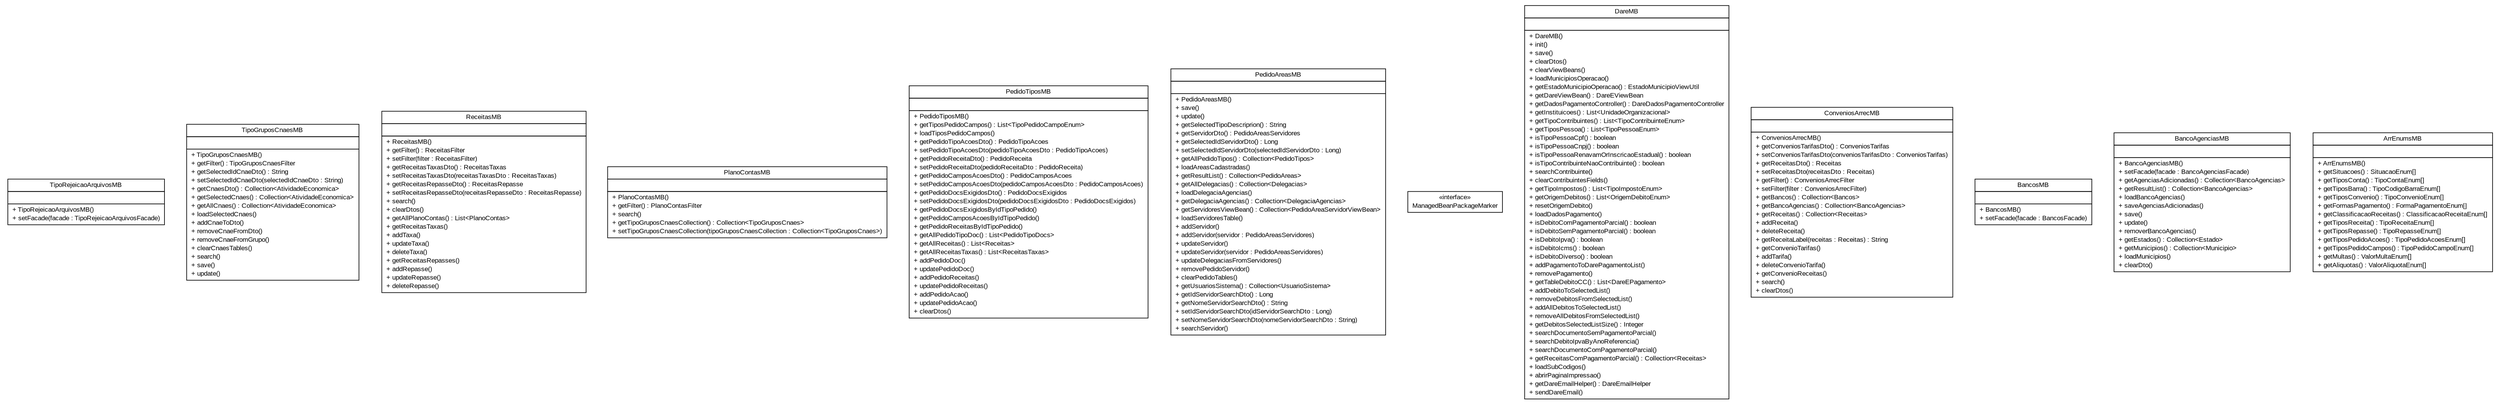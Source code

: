 #!/usr/local/bin/dot
#
# Class diagram 
# Generated by UMLGraph version R5_6 (http://www.umlgraph.org/)
#

digraph G {
	edge [fontname="arial",fontsize=10,labelfontname="arial",labelfontsize=10];
	node [fontname="arial",fontsize=10,shape=plaintext];
	nodesep=0.25;
	ranksep=0.5;
	// br.gov.to.sefaz.arr.parametros.managedbean.TipoRejeicaoArquivosMB
	c207975 [label=<<table title="br.gov.to.sefaz.arr.parametros.managedbean.TipoRejeicaoArquivosMB" border="0" cellborder="1" cellspacing="0" cellpadding="2" port="p" href="./TipoRejeicaoArquivosMB.html">
		<tr><td><table border="0" cellspacing="0" cellpadding="1">
<tr><td align="center" balign="center"> TipoRejeicaoArquivosMB </td></tr>
		</table></td></tr>
		<tr><td><table border="0" cellspacing="0" cellpadding="1">
<tr><td align="left" balign="left">  </td></tr>
		</table></td></tr>
		<tr><td><table border="0" cellspacing="0" cellpadding="1">
<tr><td align="left" balign="left"> + TipoRejeicaoArquivosMB() </td></tr>
<tr><td align="left" balign="left"> + setFacade(facade : TipoRejeicaoArquivosFacade) </td></tr>
		</table></td></tr>
		</table>>, URL="./TipoRejeicaoArquivosMB.html", fontname="arial", fontcolor="black", fontsize=10.0];
	// br.gov.to.sefaz.arr.parametros.managedbean.TipoGruposCnaesMB
	c207976 [label=<<table title="br.gov.to.sefaz.arr.parametros.managedbean.TipoGruposCnaesMB" border="0" cellborder="1" cellspacing="0" cellpadding="2" port="p" href="./TipoGruposCnaesMB.html">
		<tr><td><table border="0" cellspacing="0" cellpadding="1">
<tr><td align="center" balign="center"> TipoGruposCnaesMB </td></tr>
		</table></td></tr>
		<tr><td><table border="0" cellspacing="0" cellpadding="1">
<tr><td align="left" balign="left">  </td></tr>
		</table></td></tr>
		<tr><td><table border="0" cellspacing="0" cellpadding="1">
<tr><td align="left" balign="left"> + TipoGruposCnaesMB() </td></tr>
<tr><td align="left" balign="left"> + getFilter() : TipoGruposCnaesFilter </td></tr>
<tr><td align="left" balign="left"> + getSelectedIdCnaeDto() : String </td></tr>
<tr><td align="left" balign="left"> + setSelectedIdCnaeDto(selectedIdCnaeDto : String) </td></tr>
<tr><td align="left" balign="left"> + getCnaesDto() : Collection&lt;AtividadeEconomica&gt; </td></tr>
<tr><td align="left" balign="left"> + getSelectedCnaes() : Collection&lt;AtividadeEconomica&gt; </td></tr>
<tr><td align="left" balign="left"> + getAllCnaes() : Collection&lt;AtividadeEconomica&gt; </td></tr>
<tr><td align="left" balign="left"> + loadSelectedCnaes() </td></tr>
<tr><td align="left" balign="left"> + addCnaeToDto() </td></tr>
<tr><td align="left" balign="left"> + removeCnaeFromDto() </td></tr>
<tr><td align="left" balign="left"> + removeCnaeFromGrupo() </td></tr>
<tr><td align="left" balign="left"> + clearCnaesTables() </td></tr>
<tr><td align="left" balign="left"> + search() </td></tr>
<tr><td align="left" balign="left"> + save() </td></tr>
<tr><td align="left" balign="left"> + update() </td></tr>
		</table></td></tr>
		</table>>, URL="./TipoGruposCnaesMB.html", fontname="arial", fontcolor="black", fontsize=10.0];
	// br.gov.to.sefaz.arr.parametros.managedbean.ReceitasMB
	c207977 [label=<<table title="br.gov.to.sefaz.arr.parametros.managedbean.ReceitasMB" border="0" cellborder="1" cellspacing="0" cellpadding="2" port="p" href="./ReceitasMB.html">
		<tr><td><table border="0" cellspacing="0" cellpadding="1">
<tr><td align="center" balign="center"> ReceitasMB </td></tr>
		</table></td></tr>
		<tr><td><table border="0" cellspacing="0" cellpadding="1">
<tr><td align="left" balign="left">  </td></tr>
		</table></td></tr>
		<tr><td><table border="0" cellspacing="0" cellpadding="1">
<tr><td align="left" balign="left"> + ReceitasMB() </td></tr>
<tr><td align="left" balign="left"> + getFilter() : ReceitasFilter </td></tr>
<tr><td align="left" balign="left"> + setFilter(filter : ReceitasFilter) </td></tr>
<tr><td align="left" balign="left"> + getReceitasTaxasDto() : ReceitasTaxas </td></tr>
<tr><td align="left" balign="left"> + setReceitasTaxasDto(receitasTaxasDto : ReceitasTaxas) </td></tr>
<tr><td align="left" balign="left"> + getReceitasRepasseDto() : ReceitasRepasse </td></tr>
<tr><td align="left" balign="left"> + setReceitasRepasseDto(receitasRepasseDto : ReceitasRepasse) </td></tr>
<tr><td align="left" balign="left"> + search() </td></tr>
<tr><td align="left" balign="left"> + clearDtos() </td></tr>
<tr><td align="left" balign="left"> + getAllPlanoContas() : List&lt;PlanoContas&gt; </td></tr>
<tr><td align="left" balign="left"> + getReceitasTaxas() </td></tr>
<tr><td align="left" balign="left"> + addTaxa() </td></tr>
<tr><td align="left" balign="left"> + updateTaxa() </td></tr>
<tr><td align="left" balign="left"> + deleteTaxa() </td></tr>
<tr><td align="left" balign="left"> + getReceitasRepasses() </td></tr>
<tr><td align="left" balign="left"> + addRepasse() </td></tr>
<tr><td align="left" balign="left"> + updateRepasse() </td></tr>
<tr><td align="left" balign="left"> + deleteRepasse() </td></tr>
		</table></td></tr>
		</table>>, URL="./ReceitasMB.html", fontname="arial", fontcolor="black", fontsize=10.0];
	// br.gov.to.sefaz.arr.parametros.managedbean.PlanoContasMB
	c207978 [label=<<table title="br.gov.to.sefaz.arr.parametros.managedbean.PlanoContasMB" border="0" cellborder="1" cellspacing="0" cellpadding="2" port="p" href="./PlanoContasMB.html">
		<tr><td><table border="0" cellspacing="0" cellpadding="1">
<tr><td align="center" balign="center"> PlanoContasMB </td></tr>
		</table></td></tr>
		<tr><td><table border="0" cellspacing="0" cellpadding="1">
<tr><td align="left" balign="left">  </td></tr>
		</table></td></tr>
		<tr><td><table border="0" cellspacing="0" cellpadding="1">
<tr><td align="left" balign="left"> + PlanoContasMB() </td></tr>
<tr><td align="left" balign="left"> + getFilter() : PlanoContasFilter </td></tr>
<tr><td align="left" balign="left"> + search() </td></tr>
<tr><td align="left" balign="left"> + getTipoGruposCnaesCollection() : Collection&lt;TipoGruposCnaes&gt; </td></tr>
<tr><td align="left" balign="left"> + setTipoGruposCnaesCollection(tipoGruposCnaesCollection : Collection&lt;TipoGruposCnaes&gt;) </td></tr>
		</table></td></tr>
		</table>>, URL="./PlanoContasMB.html", fontname="arial", fontcolor="black", fontsize=10.0];
	// br.gov.to.sefaz.arr.parametros.managedbean.PedidoTiposMB
	c207979 [label=<<table title="br.gov.to.sefaz.arr.parametros.managedbean.PedidoTiposMB" border="0" cellborder="1" cellspacing="0" cellpadding="2" port="p" href="./PedidoTiposMB.html">
		<tr><td><table border="0" cellspacing="0" cellpadding="1">
<tr><td align="center" balign="center"> PedidoTiposMB </td></tr>
		</table></td></tr>
		<tr><td><table border="0" cellspacing="0" cellpadding="1">
<tr><td align="left" balign="left">  </td></tr>
		</table></td></tr>
		<tr><td><table border="0" cellspacing="0" cellpadding="1">
<tr><td align="left" balign="left"> + PedidoTiposMB() </td></tr>
<tr><td align="left" balign="left"> + getTiposPedidoCampos() : List&lt;TipoPedidoCampoEnum&gt; </td></tr>
<tr><td align="left" balign="left"> + loadTiposPedidoCampos() </td></tr>
<tr><td align="left" balign="left"> + getPedidoTipoAcoesDto() : PedidoTipoAcoes </td></tr>
<tr><td align="left" balign="left"> + setPedidoTipoAcoesDto(pedidoTipoAcoesDto : PedidoTipoAcoes) </td></tr>
<tr><td align="left" balign="left"> + getPedidoReceitaDto() : PedidoReceita </td></tr>
<tr><td align="left" balign="left"> + setPedidoReceitaDto(pedidoReceitaDto : PedidoReceita) </td></tr>
<tr><td align="left" balign="left"> + getPedidoCamposAcoesDto() : PedidoCamposAcoes </td></tr>
<tr><td align="left" balign="left"> + setPedidoCamposAcoesDto(pedidoCamposAcoesDto : PedidoCamposAcoes) </td></tr>
<tr><td align="left" balign="left"> + getPedidoDocsExigidosDto() : PedidoDocsExigidos </td></tr>
<tr><td align="left" balign="left"> + setPedidoDocsExigidosDto(pedidoDocsExigidosDto : PedidoDocsExigidos) </td></tr>
<tr><td align="left" balign="left"> + getPedidoDocsExigidosByIdTipoPedido() </td></tr>
<tr><td align="left" balign="left"> + getPedidoCamposAcoesByIdTipoPedido() </td></tr>
<tr><td align="left" balign="left"> + getPedidoReceitasByIdTipoPedido() </td></tr>
<tr><td align="left" balign="left"> + getAllPedidoTipoDoc() : List&lt;PedidoTipoDocs&gt; </td></tr>
<tr><td align="left" balign="left"> + getAllReceitas() : List&lt;Receitas&gt; </td></tr>
<tr><td align="left" balign="left"> + getAllReceitasTaxas() : List&lt;ReceitasTaxas&gt; </td></tr>
<tr><td align="left" balign="left"> + addPedidoDoc() </td></tr>
<tr><td align="left" balign="left"> + updatePedidoDoc() </td></tr>
<tr><td align="left" balign="left"> + addPedidoReceitas() </td></tr>
<tr><td align="left" balign="left"> + updatePedidoReceitas() </td></tr>
<tr><td align="left" balign="left"> + addPedidoAcao() </td></tr>
<tr><td align="left" balign="left"> + updatePedidoAcao() </td></tr>
<tr><td align="left" balign="left"> + clearDtos() </td></tr>
		</table></td></tr>
		</table>>, URL="./PedidoTiposMB.html", fontname="arial", fontcolor="black", fontsize=10.0];
	// br.gov.to.sefaz.arr.parametros.managedbean.PedidoAreasMB
	c207980 [label=<<table title="br.gov.to.sefaz.arr.parametros.managedbean.PedidoAreasMB" border="0" cellborder="1" cellspacing="0" cellpadding="2" port="p" href="./PedidoAreasMB.html">
		<tr><td><table border="0" cellspacing="0" cellpadding="1">
<tr><td align="center" balign="center"> PedidoAreasMB </td></tr>
		</table></td></tr>
		<tr><td><table border="0" cellspacing="0" cellpadding="1">
<tr><td align="left" balign="left">  </td></tr>
		</table></td></tr>
		<tr><td><table border="0" cellspacing="0" cellpadding="1">
<tr><td align="left" balign="left"> + PedidoAreasMB() </td></tr>
<tr><td align="left" balign="left"> + save() </td></tr>
<tr><td align="left" balign="left"> + update() </td></tr>
<tr><td align="left" balign="left"> + getSelectedTipoDescriprion() : String </td></tr>
<tr><td align="left" balign="left"> + getServidorDto() : PedidoAreasServidores </td></tr>
<tr><td align="left" balign="left"> + getSelectedIdServidorDto() : Long </td></tr>
<tr><td align="left" balign="left"> + setSelectedIdServidorDto(selectedIdServidorDto : Long) </td></tr>
<tr><td align="left" balign="left"> + getAllPedidoTipos() : Collection&lt;PedidoTipos&gt; </td></tr>
<tr><td align="left" balign="left"> + loadAreasCadastradas() </td></tr>
<tr><td align="left" balign="left"> + getResultList() : Collection&lt;PedidoAreas&gt; </td></tr>
<tr><td align="left" balign="left"> + getAllDelegacias() : Collection&lt;Delegacias&gt; </td></tr>
<tr><td align="left" balign="left"> + loadDelegaciaAgencias() </td></tr>
<tr><td align="left" balign="left"> + getDelegaciaAgencias() : Collection&lt;DelegaciaAgencias&gt; </td></tr>
<tr><td align="left" balign="left"> + getServidoresViewBean() : Collection&lt;PedidoAreaServidorViewBean&gt; </td></tr>
<tr><td align="left" balign="left"> + loadServidoresTable() </td></tr>
<tr><td align="left" balign="left"> + addServidor() </td></tr>
<tr><td align="left" balign="left"> + addServidor(servidor : PedidoAreasServidores) </td></tr>
<tr><td align="left" balign="left"> + updateServidor() </td></tr>
<tr><td align="left" balign="left"> + updateServidor(servidor : PedidoAreasServidores) </td></tr>
<tr><td align="left" balign="left"> + updateDelegaciasFromServidores() </td></tr>
<tr><td align="left" balign="left"> + removePedidoServidor() </td></tr>
<tr><td align="left" balign="left"> + clearPedidoTables() </td></tr>
<tr><td align="left" balign="left"> + getUsuariosSistema() : Collection&lt;UsuarioSistema&gt; </td></tr>
<tr><td align="left" balign="left"> + getIdServidorSearchDto() : Long </td></tr>
<tr><td align="left" balign="left"> + getNomeServidorSearchDto() : String </td></tr>
<tr><td align="left" balign="left"> + setIdServidorSearchDto(idServidorSearchDto : Long) </td></tr>
<tr><td align="left" balign="left"> + setNomeServidorSearchDto(nomeServidorSearchDto : String) </td></tr>
<tr><td align="left" balign="left"> + searchServidor() </td></tr>
		</table></td></tr>
		</table>>, URL="./PedidoAreasMB.html", fontname="arial", fontcolor="black", fontsize=10.0];
	// br.gov.to.sefaz.arr.parametros.managedbean.ManagedBeanPackageMarker
	c207981 [label=<<table title="br.gov.to.sefaz.arr.parametros.managedbean.ManagedBeanPackageMarker" border="0" cellborder="1" cellspacing="0" cellpadding="2" port="p" href="./ManagedBeanPackageMarker.html">
		<tr><td><table border="0" cellspacing="0" cellpadding="1">
<tr><td align="center" balign="center"> &#171;interface&#187; </td></tr>
<tr><td align="center" balign="center"> ManagedBeanPackageMarker </td></tr>
		</table></td></tr>
		</table>>, URL="./ManagedBeanPackageMarker.html", fontname="arial", fontcolor="black", fontsize=10.0];
	// br.gov.to.sefaz.arr.parametros.managedbean.DareMB
	c207982 [label=<<table title="br.gov.to.sefaz.arr.parametros.managedbean.DareMB" border="0" cellborder="1" cellspacing="0" cellpadding="2" port="p" href="./DareMB.html">
		<tr><td><table border="0" cellspacing="0" cellpadding="1">
<tr><td align="center" balign="center"> DareMB </td></tr>
		</table></td></tr>
		<tr><td><table border="0" cellspacing="0" cellpadding="1">
<tr><td align="left" balign="left">  </td></tr>
		</table></td></tr>
		<tr><td><table border="0" cellspacing="0" cellpadding="1">
<tr><td align="left" balign="left"> + DareMB() </td></tr>
<tr><td align="left" balign="left"> + init() </td></tr>
<tr><td align="left" balign="left"> + save() </td></tr>
<tr><td align="left" balign="left"> + clearDtos() </td></tr>
<tr><td align="left" balign="left"> + clearViewBeans() </td></tr>
<tr><td align="left" balign="left"> + loadMunicipiosOperacao() </td></tr>
<tr><td align="left" balign="left"> + getEstadoMunicipioOperacao() : EstadoMunicipioViewUtil </td></tr>
<tr><td align="left" balign="left"> + getDareViewBean() : DareEViewBean </td></tr>
<tr><td align="left" balign="left"> + getDadosPagamentoController() : DareDadosPagamentoController </td></tr>
<tr><td align="left" balign="left"> + getInstituicoes() : List&lt;UnidadeOrganizacional&gt; </td></tr>
<tr><td align="left" balign="left"> + getTipoContribuintes() : List&lt;TipoContribuinteEnum&gt; </td></tr>
<tr><td align="left" balign="left"> + getTiposPessoa() : List&lt;TipoPessoaEnum&gt; </td></tr>
<tr><td align="left" balign="left"> + isTipoPessoaCpf() : boolean </td></tr>
<tr><td align="left" balign="left"> + isTipoPessoaCnpj() : boolean </td></tr>
<tr><td align="left" balign="left"> + isTipoPessoaRenavamOrInscricaoEstadual() : boolean </td></tr>
<tr><td align="left" balign="left"> + isTipoContribuinteNaoContribuinte() : boolean </td></tr>
<tr><td align="left" balign="left"> + searchContribuinte() </td></tr>
<tr><td align="left" balign="left"> + clearContribuintesFields() </td></tr>
<tr><td align="left" balign="left"> + getTipoImpostos() : List&lt;TipoImpostoEnum&gt; </td></tr>
<tr><td align="left" balign="left"> + getOrigemDebitos() : List&lt;OrigemDebitoEnum&gt; </td></tr>
<tr><td align="left" balign="left"> + resetOrigemDebito() </td></tr>
<tr><td align="left" balign="left"> + loadDadosPagamento() </td></tr>
<tr><td align="left" balign="left"> + isDebitoComPagamentoParcial() : boolean </td></tr>
<tr><td align="left" balign="left"> + isDebitoSemPagamentoParcial() : boolean </td></tr>
<tr><td align="left" balign="left"> + isDebitoIpva() : boolean </td></tr>
<tr><td align="left" balign="left"> + isDebitoIcms() : boolean </td></tr>
<tr><td align="left" balign="left"> + isDebitoDiverso() : boolean </td></tr>
<tr><td align="left" balign="left"> + addPagamentoToDarePagamentoList() </td></tr>
<tr><td align="left" balign="left"> + removePagamento() </td></tr>
<tr><td align="left" balign="left"> + getTableDebitoCC() : List&lt;DareEPagamento&gt; </td></tr>
<tr><td align="left" balign="left"> + addDebitoToSelectedList() </td></tr>
<tr><td align="left" balign="left"> + removeDebitosFromSelectedList() </td></tr>
<tr><td align="left" balign="left"> + addAllDebitosToSelectedList() </td></tr>
<tr><td align="left" balign="left"> + removeAllDebitosFromSelectedList() </td></tr>
<tr><td align="left" balign="left"> + getDebitosSelectedListSize() : Integer </td></tr>
<tr><td align="left" balign="left"> + searchDocumentoSemPagamentoParcial() </td></tr>
<tr><td align="left" balign="left"> + searchDebitoIpvaByAnoReferencia() </td></tr>
<tr><td align="left" balign="left"> + searchDocumentoComPagamentoParcial() </td></tr>
<tr><td align="left" balign="left"> + getReceitasComPagamentoParcial() : Collection&lt;Receitas&gt; </td></tr>
<tr><td align="left" balign="left"> + loadSubCodigos() </td></tr>
<tr><td align="left" balign="left"> + abrirPaginaImpressao() </td></tr>
<tr><td align="left" balign="left"> + getDareEmailHelper() : DareEmailHelper </td></tr>
<tr><td align="left" balign="left"> + sendDareEmail() </td></tr>
		</table></td></tr>
		</table>>, URL="./DareMB.html", fontname="arial", fontcolor="black", fontsize=10.0];
	// br.gov.to.sefaz.arr.parametros.managedbean.ConveniosArrecMB
	c207983 [label=<<table title="br.gov.to.sefaz.arr.parametros.managedbean.ConveniosArrecMB" border="0" cellborder="1" cellspacing="0" cellpadding="2" port="p" href="./ConveniosArrecMB.html">
		<tr><td><table border="0" cellspacing="0" cellpadding="1">
<tr><td align="center" balign="center"> ConveniosArrecMB </td></tr>
		</table></td></tr>
		<tr><td><table border="0" cellspacing="0" cellpadding="1">
<tr><td align="left" balign="left">  </td></tr>
		</table></td></tr>
		<tr><td><table border="0" cellspacing="0" cellpadding="1">
<tr><td align="left" balign="left"> + ConveniosArrecMB() </td></tr>
<tr><td align="left" balign="left"> + getConveniosTarifasDto() : ConveniosTarifas </td></tr>
<tr><td align="left" balign="left"> + setConveniosTarifasDto(conveniosTarifasDto : ConveniosTarifas) </td></tr>
<tr><td align="left" balign="left"> + getReceitasDto() : Receitas </td></tr>
<tr><td align="left" balign="left"> + setReceitasDto(receitasDto : Receitas) </td></tr>
<tr><td align="left" balign="left"> + getFilter() : ConveniosArrecFilter </td></tr>
<tr><td align="left" balign="left"> + setFilter(filter : ConveniosArrecFilter) </td></tr>
<tr><td align="left" balign="left"> + getBancos() : Collection&lt;Bancos&gt; </td></tr>
<tr><td align="left" balign="left"> + getBancoAgencias() : Collection&lt;BancoAgencias&gt; </td></tr>
<tr><td align="left" balign="left"> + getReceitas() : Collection&lt;Receitas&gt; </td></tr>
<tr><td align="left" balign="left"> + addReceita() </td></tr>
<tr><td align="left" balign="left"> + deleteReceita() </td></tr>
<tr><td align="left" balign="left"> + getReceitaLabel(receitas : Receitas) : String </td></tr>
<tr><td align="left" balign="left"> + getConvenioTarifas() </td></tr>
<tr><td align="left" balign="left"> + addTarifa() </td></tr>
<tr><td align="left" balign="left"> + deleteConvenioTarifa() </td></tr>
<tr><td align="left" balign="left"> + getConvenioReceitas() </td></tr>
<tr><td align="left" balign="left"> + search() </td></tr>
<tr><td align="left" balign="left"> + clearDtos() </td></tr>
		</table></td></tr>
		</table>>, URL="./ConveniosArrecMB.html", fontname="arial", fontcolor="black", fontsize=10.0];
	// br.gov.to.sefaz.arr.parametros.managedbean.BancosMB
	c207984 [label=<<table title="br.gov.to.sefaz.arr.parametros.managedbean.BancosMB" border="0" cellborder="1" cellspacing="0" cellpadding="2" port="p" href="./BancosMB.html">
		<tr><td><table border="0" cellspacing="0" cellpadding="1">
<tr><td align="center" balign="center"> BancosMB </td></tr>
		</table></td></tr>
		<tr><td><table border="0" cellspacing="0" cellpadding="1">
<tr><td align="left" balign="left">  </td></tr>
		</table></td></tr>
		<tr><td><table border="0" cellspacing="0" cellpadding="1">
<tr><td align="left" balign="left"> + BancosMB() </td></tr>
<tr><td align="left" balign="left"> + setFacade(facade : BancosFacade) </td></tr>
		</table></td></tr>
		</table>>, URL="./BancosMB.html", fontname="arial", fontcolor="black", fontsize=10.0];
	// br.gov.to.sefaz.arr.parametros.managedbean.BancoAgenciasMB
	c207985 [label=<<table title="br.gov.to.sefaz.arr.parametros.managedbean.BancoAgenciasMB" border="0" cellborder="1" cellspacing="0" cellpadding="2" port="p" href="./BancoAgenciasMB.html">
		<tr><td><table border="0" cellspacing="0" cellpadding="1">
<tr><td align="center" balign="center"> BancoAgenciasMB </td></tr>
		</table></td></tr>
		<tr><td><table border="0" cellspacing="0" cellpadding="1">
<tr><td align="left" balign="left">  </td></tr>
		</table></td></tr>
		<tr><td><table border="0" cellspacing="0" cellpadding="1">
<tr><td align="left" balign="left"> + BancoAgenciasMB() </td></tr>
<tr><td align="left" balign="left"> + setFacade(facade : BancoAgenciasFacade) </td></tr>
<tr><td align="left" balign="left"> + getAgenciasAdicionadas() : Collection&lt;BancoAgencias&gt; </td></tr>
<tr><td align="left" balign="left"> + getResultList() : Collection&lt;BancoAgencias&gt; </td></tr>
<tr><td align="left" balign="left"> + loadBancoAgencias() </td></tr>
<tr><td align="left" balign="left"> + saveAgenciasAdicionadas() </td></tr>
<tr><td align="left" balign="left"> + save() </td></tr>
<tr><td align="left" balign="left"> + update() </td></tr>
<tr><td align="left" balign="left"> + removerBancoAgencias() </td></tr>
<tr><td align="left" balign="left"> + getEstados() : Collection&lt;Estado&gt; </td></tr>
<tr><td align="left" balign="left"> + getMunicipios() : Collection&lt;Municipio&gt; </td></tr>
<tr><td align="left" balign="left"> + loadMunicipios() </td></tr>
<tr><td align="left" balign="left"> + clearDto() </td></tr>
		</table></td></tr>
		</table>>, URL="./BancoAgenciasMB.html", fontname="arial", fontcolor="black", fontsize=10.0];
	// br.gov.to.sefaz.arr.parametros.managedbean.ArrEnumsMB
	c207986 [label=<<table title="br.gov.to.sefaz.arr.parametros.managedbean.ArrEnumsMB" border="0" cellborder="1" cellspacing="0" cellpadding="2" port="p" href="./ArrEnumsMB.html">
		<tr><td><table border="0" cellspacing="0" cellpadding="1">
<tr><td align="center" balign="center"> ArrEnumsMB </td></tr>
		</table></td></tr>
		<tr><td><table border="0" cellspacing="0" cellpadding="1">
<tr><td align="left" balign="left">  </td></tr>
		</table></td></tr>
		<tr><td><table border="0" cellspacing="0" cellpadding="1">
<tr><td align="left" balign="left"> + ArrEnumsMB() </td></tr>
<tr><td align="left" balign="left"> + getSituacoes() : SituacaoEnum[] </td></tr>
<tr><td align="left" balign="left"> + getTiposConta() : TipoContaEnum[] </td></tr>
<tr><td align="left" balign="left"> + getTiposBarra() : TipoCodigoBarraEnum[] </td></tr>
<tr><td align="left" balign="left"> + getTiposConvenio() : TipoConvenioEnum[] </td></tr>
<tr><td align="left" balign="left"> + getFormasPagamento() : FormaPagamentoEnum[] </td></tr>
<tr><td align="left" balign="left"> + getClassificacaoReceitas() : ClassificacaoReceitaEnum[] </td></tr>
<tr><td align="left" balign="left"> + getTiposReceita() : TipoReceitaEnum[] </td></tr>
<tr><td align="left" balign="left"> + getTiposRepasse() : TipoRepasseEnum[] </td></tr>
<tr><td align="left" balign="left"> + getTiposPedidoAcoes() : TipoPedidoAcoesEnum[] </td></tr>
<tr><td align="left" balign="left"> + getTiposPedidoCampos() : TipoPedidoCampoEnum[] </td></tr>
<tr><td align="left" balign="left"> + getMultas() : ValorMultaEnum[] </td></tr>
<tr><td align="left" balign="left"> + getAliquotas() : ValorAliquotaEnum[] </td></tr>
		</table></td></tr>
		</table>>, URL="./ArrEnumsMB.html", fontname="arial", fontcolor="black", fontsize=10.0];
}

